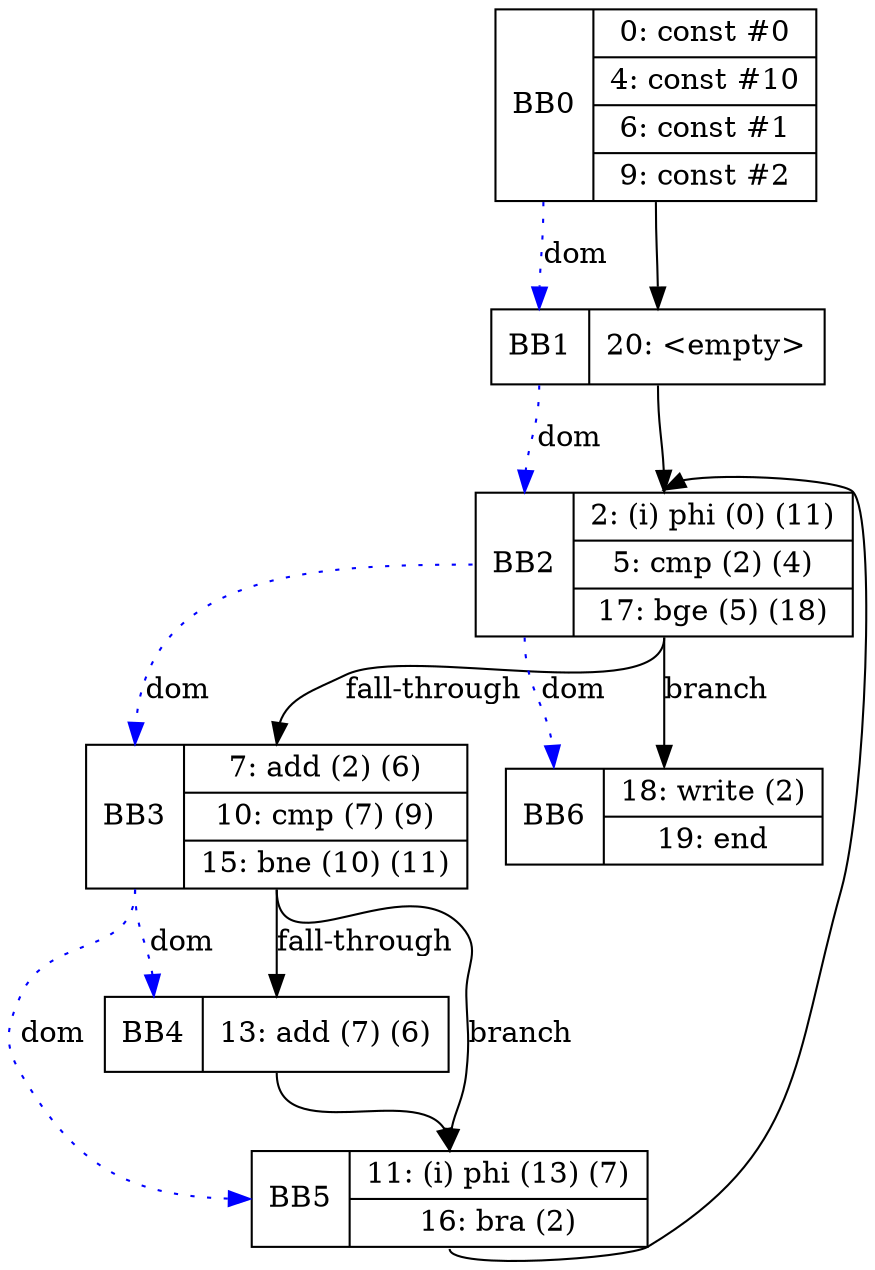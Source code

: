 digraph G {
	bb0 [shape=record, label="<b>BB0 | { 0: const #0 | 4: const #10 | 6: const #1 | 9: const #2 }"];


	bb1 [shape=record, label="<b>BB1 | { 20: \<empty\> }"];
	bb1:s -> bb2:n ;
	bb0:b -> bb1:b [color=blue, style=dotted, label="dom"];


	bb2 [shape=record, label="<b>BB2 | { 2: (i) phi (0) (11) | 5: cmp (2) (4) | 17: bge (5) (18) }"];
	bb2:s -> bb3:n [label="fall-through"];
	bb2:s -> bb6:n [label="branch"];
	bb1:b -> bb2:b [color=blue, style=dotted, label="dom"];


	bb3 [shape=record, label="<b>BB3 | { 7: add (2) (6) | 10: cmp (7) (9) | 15: bne (10) (11) }"];
	bb3:s -> bb4:n [label="fall-through"];
	bb3:s -> bb5:n [label="branch"];
	bb2:b -> bb3:b [color=blue, style=dotted, label="dom"];


	bb4 [shape=record, label="<b>BB4 | { 13: add (7) (6) }"];
	bb4:s -> bb5:n ;
	bb3:b -> bb4:b [color=blue, style=dotted, label="dom"];


	bb5 [shape=record, label="<b>BB5 | { 11: (i) phi (13) (7) | 16: bra (2) }"];
	bb5:s -> bb2:n ;
	bb3:b -> bb5:b [color=blue, style=dotted, label="dom"];


	bb6 [shape=record, label="<b>BB6 | { 18: write (2) | 19: end }"];
	bb2:b -> bb6:b [color=blue, style=dotted, label="dom"];


	bb0:s -> bb1:n
}
